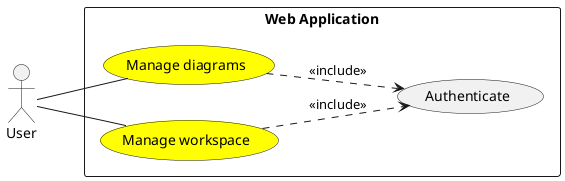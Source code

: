 @startuml
left to right direction

actor "User" as User

rectangle "Web Application" {
    usecase "Manage diagrams" as ManageDiagrams#Yellow
    usecase "Manage workspace" as ManageWorkspace#Yellow
    usecase "Authenticate" as Authenticate
}

User -- ManageDiagrams
User -- ManageWorkspace

ManageDiagrams ..> Authenticate : <<include>>
ManageWorkspace ..> Authenticate : <<include>>



@enduml